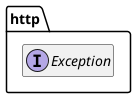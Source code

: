 @startuml
set namespaceSeparator \\
hide members
hide << alias >> circle

interface http\\Exception
@enduml
